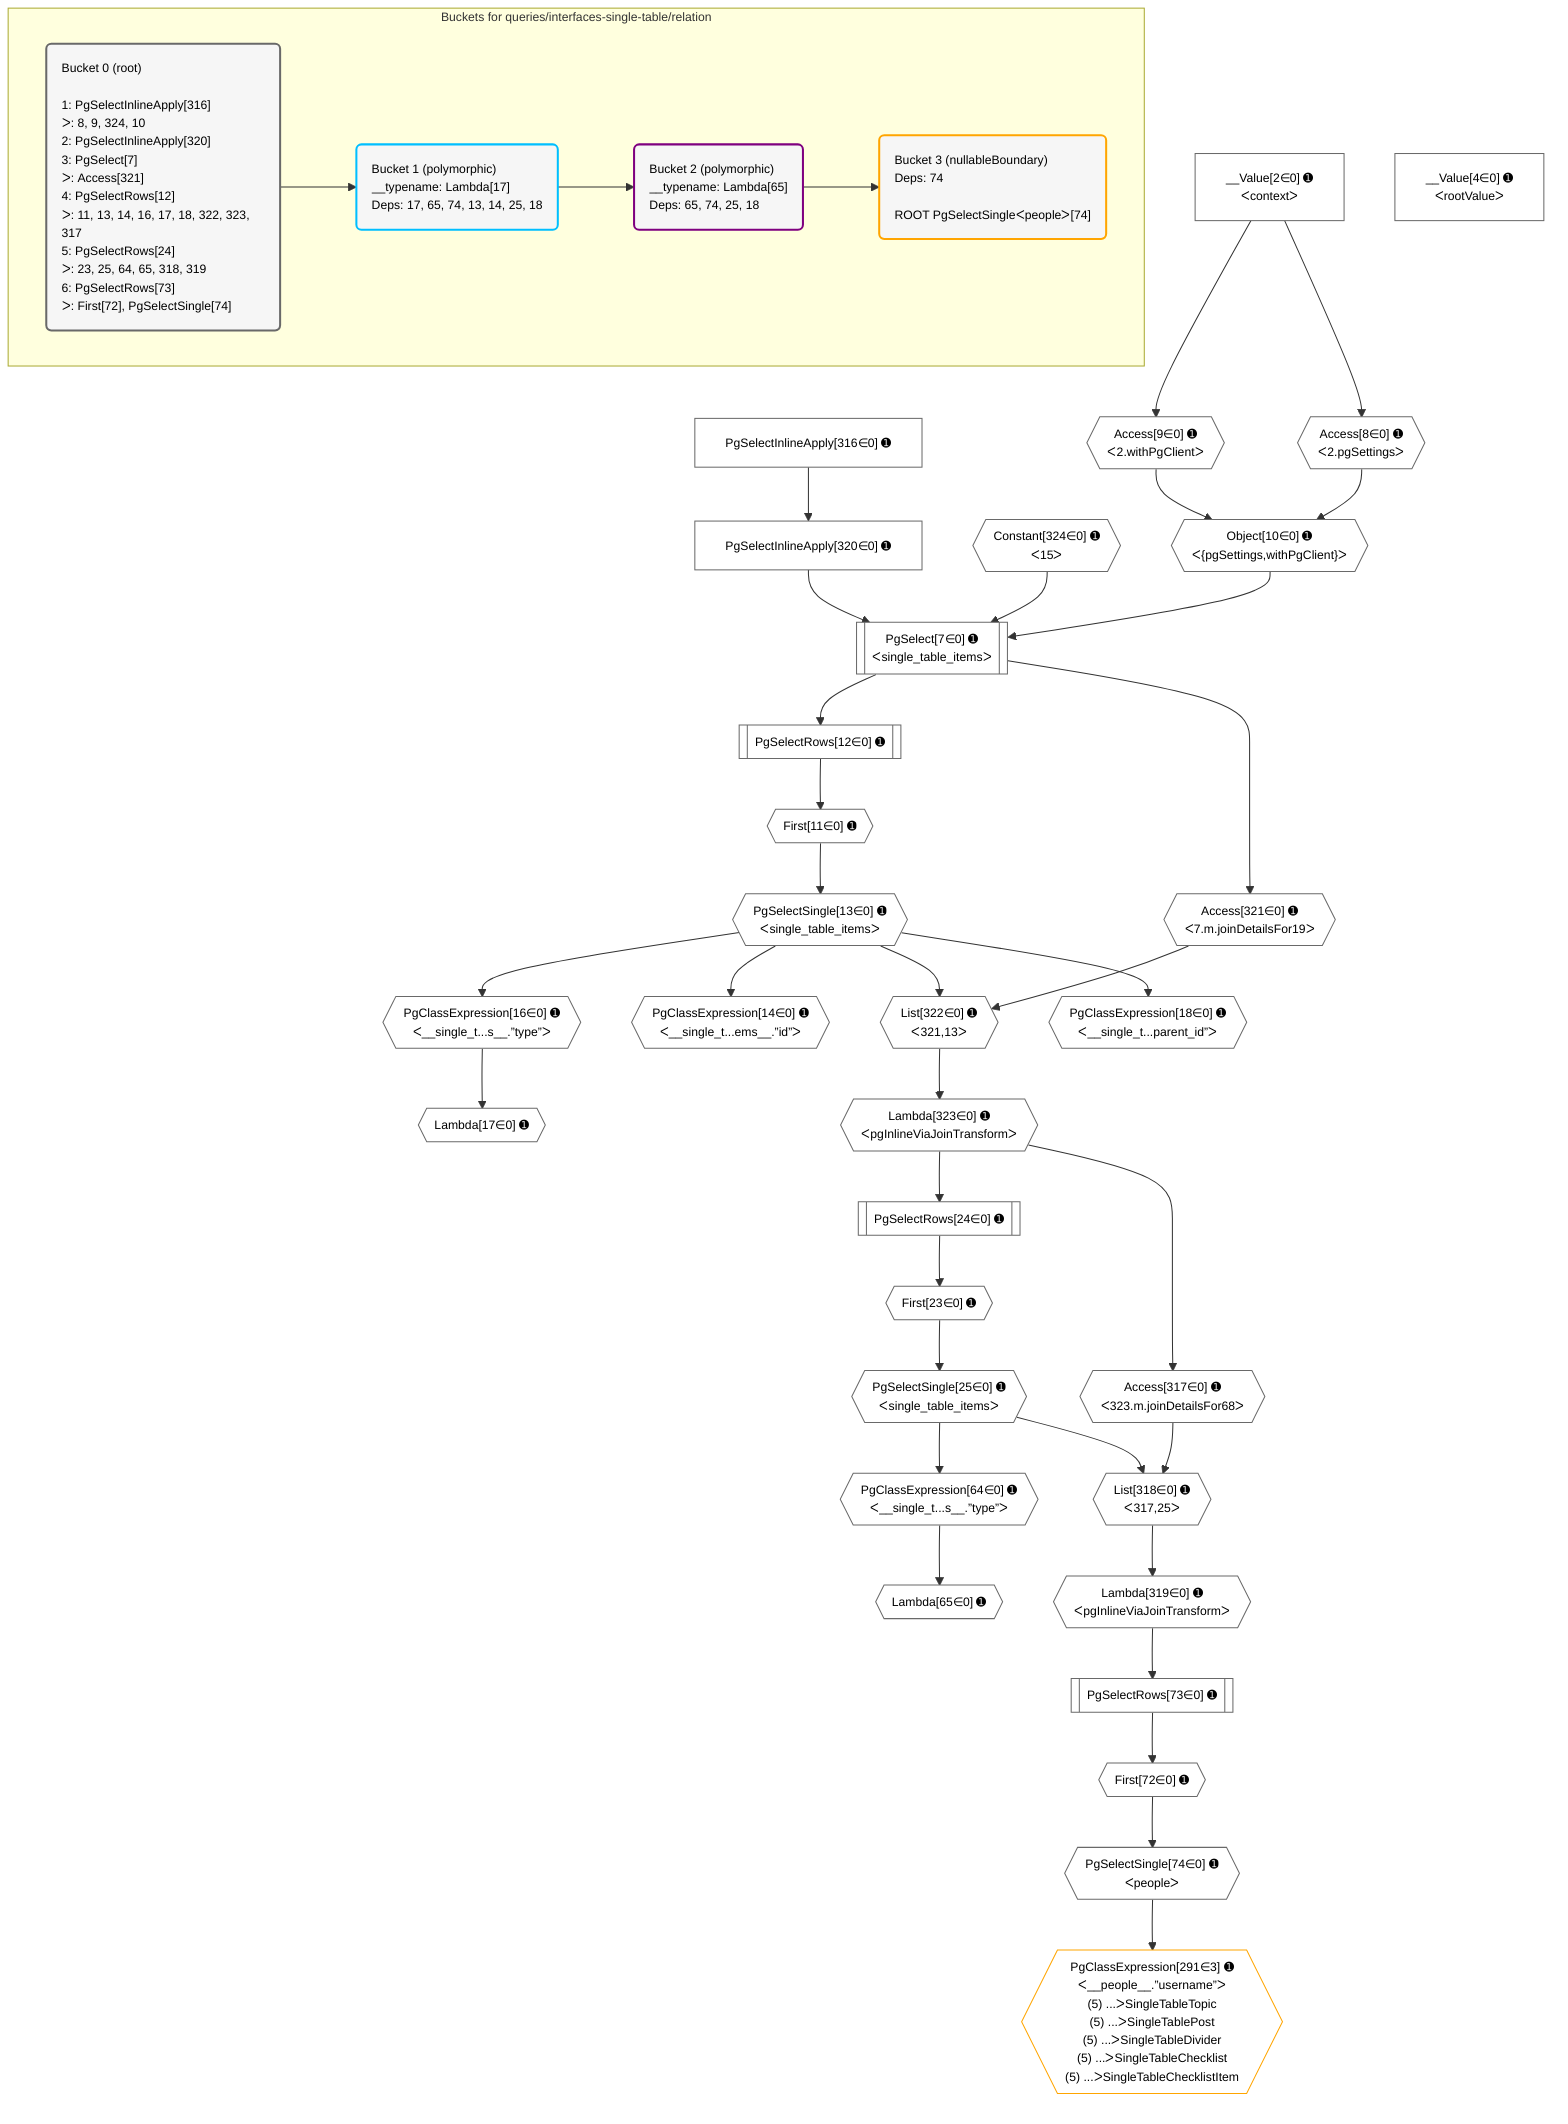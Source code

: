 %%{init: {'themeVariables': { 'fontSize': '12px'}}}%%
graph TD
    classDef path fill:#eee,stroke:#000,color:#000
    classDef plan fill:#fff,stroke-width:1px,color:#000
    classDef itemplan fill:#fff,stroke-width:2px,color:#000
    classDef unbatchedplan fill:#dff,stroke-width:1px,color:#000
    classDef sideeffectplan fill:#fcc,stroke-width:2px,color:#000
    classDef bucket fill:#f6f6f6,color:#000,stroke-width:2px,text-align:left

    subgraph "Buckets for queries/interfaces-single-table/relation"
    Bucket0("Bucket 0 (root)<br /><br />1: PgSelectInlineApply[316]<br />ᐳ: 8, 9, 324, 10<br />2: PgSelectInlineApply[320]<br />3: PgSelect[7]<br />ᐳ: Access[321]<br />4: PgSelectRows[12]<br />ᐳ: 11, 13, 14, 16, 17, 18, 322, 323, 317<br />5: PgSelectRows[24]<br />ᐳ: 23, 25, 64, 65, 318, 319<br />6: PgSelectRows[73]<br />ᐳ: First[72], PgSelectSingle[74]"):::bucket
    Bucket1("Bucket 1 (polymorphic)<br />__typename: Lambda[17]<br />Deps: 17, 65, 74, 13, 14, 25, 18"):::bucket
    Bucket2("Bucket 2 (polymorphic)<br />__typename: Lambda[65]<br />Deps: 65, 74, 25, 18"):::bucket
    Bucket3("Bucket 3 (nullableBoundary)<br />Deps: 74<br /><br />ROOT PgSelectSingleᐸpeopleᐳ[74]"):::bucket
    end
    Bucket0 --> Bucket1
    Bucket1 --> Bucket2
    Bucket2 --> Bucket3

    %% plan dependencies
    PgSelect7[["PgSelect[7∈0] ➊<br />ᐸsingle_table_itemsᐳ"]]:::plan
    Object10{{"Object[10∈0] ➊<br />ᐸ{pgSettings,withPgClient}ᐳ"}}:::plan
    Constant324{{"Constant[324∈0] ➊<br />ᐸ15ᐳ"}}:::plan
    PgSelectInlineApply320["PgSelectInlineApply[320∈0] ➊"]:::plan
    Object10 & Constant324 & PgSelectInlineApply320 --> PgSelect7
    Access8{{"Access[8∈0] ➊<br />ᐸ2.pgSettingsᐳ"}}:::plan
    Access9{{"Access[9∈0] ➊<br />ᐸ2.withPgClientᐳ"}}:::plan
    Access8 & Access9 --> Object10
    List318{{"List[318∈0] ➊<br />ᐸ317,25ᐳ"}}:::plan
    Access317{{"Access[317∈0] ➊<br />ᐸ323.m.joinDetailsFor68ᐳ"}}:::plan
    PgSelectSingle25{{"PgSelectSingle[25∈0] ➊<br />ᐸsingle_table_itemsᐳ"}}:::plan
    Access317 & PgSelectSingle25 --> List318
    List322{{"List[322∈0] ➊<br />ᐸ321,13ᐳ"}}:::plan
    Access321{{"Access[321∈0] ➊<br />ᐸ7.m.joinDetailsFor19ᐳ"}}:::plan
    PgSelectSingle13{{"PgSelectSingle[13∈0] ➊<br />ᐸsingle_table_itemsᐳ"}}:::plan
    Access321 & PgSelectSingle13 --> List322
    __Value2["__Value[2∈0] ➊<br />ᐸcontextᐳ"]:::plan
    __Value2 --> Access8
    __Value2 --> Access9
    First11{{"First[11∈0] ➊"}}:::plan
    PgSelectRows12[["PgSelectRows[12∈0] ➊"]]:::plan
    PgSelectRows12 --> First11
    PgSelect7 --> PgSelectRows12
    First11 --> PgSelectSingle13
    PgClassExpression14{{"PgClassExpression[14∈0] ➊<br />ᐸ__single_t...ems__.”id”ᐳ"}}:::plan
    PgSelectSingle13 --> PgClassExpression14
    PgClassExpression16{{"PgClassExpression[16∈0] ➊<br />ᐸ__single_t...s__.”type”ᐳ"}}:::plan
    PgSelectSingle13 --> PgClassExpression16
    Lambda17{{"Lambda[17∈0] ➊"}}:::plan
    PgClassExpression16 --> Lambda17
    PgClassExpression18{{"PgClassExpression[18∈0] ➊<br />ᐸ__single_t...parent_id”ᐳ"}}:::plan
    PgSelectSingle13 --> PgClassExpression18
    First23{{"First[23∈0] ➊"}}:::plan
    PgSelectRows24[["PgSelectRows[24∈0] ➊"]]:::plan
    PgSelectRows24 --> First23
    Lambda323{{"Lambda[323∈0] ➊<br />ᐸpgInlineViaJoinTransformᐳ"}}:::plan
    Lambda323 --> PgSelectRows24
    First23 --> PgSelectSingle25
    PgClassExpression64{{"PgClassExpression[64∈0] ➊<br />ᐸ__single_t...s__.”type”ᐳ"}}:::plan
    PgSelectSingle25 --> PgClassExpression64
    Lambda65{{"Lambda[65∈0] ➊"}}:::plan
    PgClassExpression64 --> Lambda65
    First72{{"First[72∈0] ➊"}}:::plan
    PgSelectRows73[["PgSelectRows[73∈0] ➊"]]:::plan
    PgSelectRows73 --> First72
    Lambda319{{"Lambda[319∈0] ➊<br />ᐸpgInlineViaJoinTransformᐳ"}}:::plan
    Lambda319 --> PgSelectRows73
    PgSelectSingle74{{"PgSelectSingle[74∈0] ➊<br />ᐸpeopleᐳ"}}:::plan
    First72 --> PgSelectSingle74
    Lambda323 --> Access317
    List318 --> Lambda319
    PgSelectInlineApply316["PgSelectInlineApply[316∈0] ➊"]:::plan
    PgSelectInlineApply316 --> PgSelectInlineApply320
    PgSelect7 --> Access321
    List322 --> Lambda323
    __Value4["__Value[4∈0] ➊<br />ᐸrootValueᐳ"]:::plan
    PgClassExpression291{{"PgClassExpression[291∈3] ➊<br />ᐸ__people__.”username”ᐳ<br />(5) ...ᐳSingleTableTopic<br />(5) ...ᐳSingleTablePost<br />(5) ...ᐳSingleTableDivider<br />(5) ...ᐳSingleTableChecklist<br />(5) ...ᐳSingleTableChecklistItem"}}:::plan
    PgSelectSingle74 --> PgClassExpression291

    %% define steps
    classDef bucket0 stroke:#696969
    class Bucket0,__Value2,__Value4,PgSelect7,Access8,Access9,Object10,First11,PgSelectRows12,PgSelectSingle13,PgClassExpression14,PgClassExpression16,Lambda17,PgClassExpression18,First23,PgSelectRows24,PgSelectSingle25,PgClassExpression64,Lambda65,First72,PgSelectRows73,PgSelectSingle74,PgSelectInlineApply316,Access317,List318,Lambda319,PgSelectInlineApply320,Access321,List322,Lambda323,Constant324 bucket0
    classDef bucket1 stroke:#00bfff
    class Bucket1 bucket1
    classDef bucket2 stroke:#7f007f
    class Bucket2 bucket2
    classDef bucket3 stroke:#ffa500
    class Bucket3,PgClassExpression291 bucket3